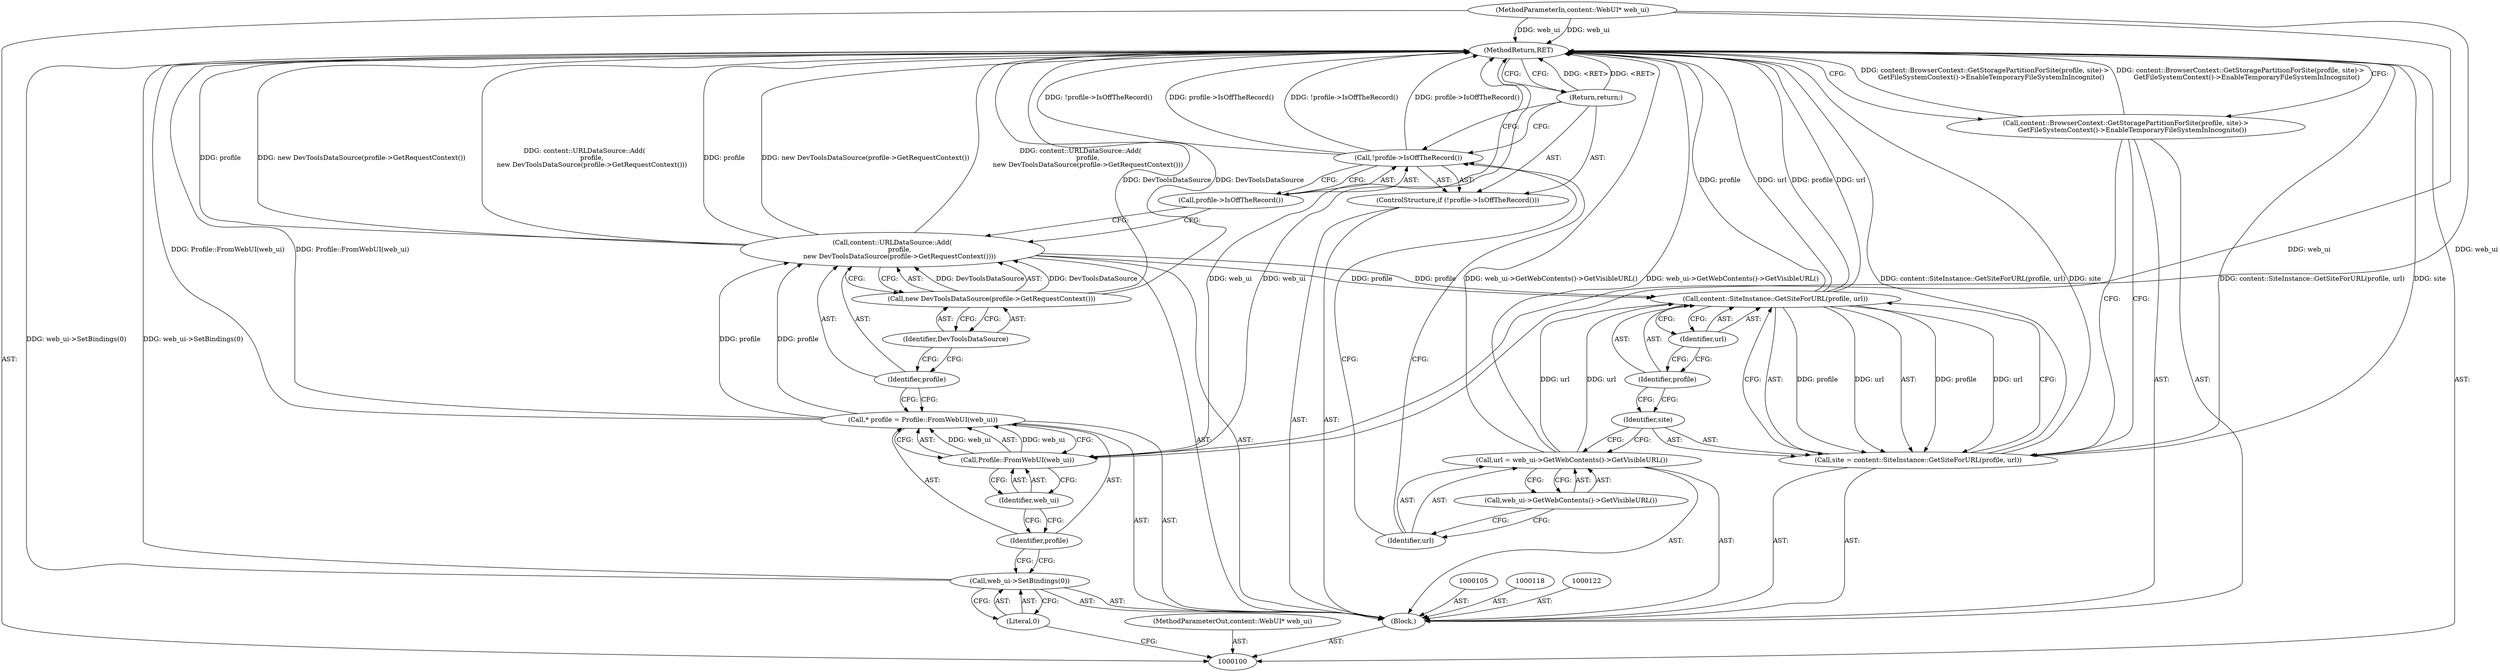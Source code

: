 digraph "0_Chrome_eea3300239f0b53e172a320eb8de59d0bea65f27_4" {
"1000129" [label="(MethodReturn,RET)"];
"1000101" [label="(MethodParameterIn,content::WebUI* web_ui)"];
"1000177" [label="(MethodParameterOut,content::WebUI* web_ui)"];
"1000117" [label="(Return,return;)"];
"1000121" [label="(Call,web_ui->GetWebContents()->GetVisibleURL())"];
"1000119" [label="(Call,url = web_ui->GetWebContents()->GetVisibleURL())"];
"1000120" [label="(Identifier,url)"];
"1000125" [label="(Call,content::SiteInstance::GetSiteForURL(profile, url))"];
"1000126" [label="(Identifier,profile)"];
"1000127" [label="(Identifier,url)"];
"1000123" [label="(Call,site = content::SiteInstance::GetSiteForURL(profile, url))"];
"1000124" [label="(Identifier,site)"];
"1000128" [label="(Call,content::BrowserContext::GetStoragePartitionForSite(profile, site)->\n      GetFileSystemContext()->EnableTemporaryFileSystemInIncognito())"];
"1000102" [label="(Block,)"];
"1000104" [label="(Literal,0)"];
"1000103" [label="(Call,web_ui->SetBindings(0))"];
"1000106" [label="(Call,* profile = Profile::FromWebUI(web_ui))"];
"1000107" [label="(Identifier,profile)"];
"1000108" [label="(Call,Profile::FromWebUI(web_ui))"];
"1000109" [label="(Identifier,web_ui)"];
"1000110" [label="(Call,content::URLDataSource::Add(\n       profile,\n       new DevToolsDataSource(profile->GetRequestContext())))"];
"1000111" [label="(Identifier,profile)"];
"1000113" [label="(Identifier,DevToolsDataSource)"];
"1000112" [label="(Call,new DevToolsDataSource(profile->GetRequestContext()))"];
"1000114" [label="(ControlStructure,if (!profile->IsOffTheRecord()))"];
"1000115" [label="(Call,!profile->IsOffTheRecord())"];
"1000116" [label="(Call,profile->IsOffTheRecord())"];
"1000129" -> "1000100"  [label="AST: "];
"1000129" -> "1000117"  [label="CFG: "];
"1000129" -> "1000128"  [label="CFG: "];
"1000125" -> "1000129"  [label="DDG: profile"];
"1000125" -> "1000129"  [label="DDG: url"];
"1000123" -> "1000129"  [label="DDG: content::SiteInstance::GetSiteForURL(profile, url)"];
"1000123" -> "1000129"  [label="DDG: site"];
"1000106" -> "1000129"  [label="DDG: Profile::FromWebUI(web_ui)"];
"1000103" -> "1000129"  [label="DDG: web_ui->SetBindings(0)"];
"1000110" -> "1000129"  [label="DDG: new DevToolsDataSource(profile->GetRequestContext())"];
"1000110" -> "1000129"  [label="DDG: content::URLDataSource::Add(\n       profile,\n       new DevToolsDataSource(profile->GetRequestContext()))"];
"1000110" -> "1000129"  [label="DDG: profile"];
"1000128" -> "1000129"  [label="DDG: content::BrowserContext::GetStoragePartitionForSite(profile, site)->\n      GetFileSystemContext()->EnableTemporaryFileSystemInIncognito()"];
"1000115" -> "1000129"  [label="DDG: !profile->IsOffTheRecord()"];
"1000115" -> "1000129"  [label="DDG: profile->IsOffTheRecord()"];
"1000119" -> "1000129"  [label="DDG: web_ui->GetWebContents()->GetVisibleURL()"];
"1000112" -> "1000129"  [label="DDG: DevToolsDataSource"];
"1000101" -> "1000129"  [label="DDG: web_ui"];
"1000108" -> "1000129"  [label="DDG: web_ui"];
"1000117" -> "1000129"  [label="DDG: <RET>"];
"1000101" -> "1000100"  [label="AST: "];
"1000101" -> "1000129"  [label="DDG: web_ui"];
"1000101" -> "1000108"  [label="DDG: web_ui"];
"1000177" -> "1000100"  [label="AST: "];
"1000117" -> "1000114"  [label="AST: "];
"1000117" -> "1000115"  [label="CFG: "];
"1000129" -> "1000117"  [label="CFG: "];
"1000117" -> "1000129"  [label="DDG: <RET>"];
"1000121" -> "1000119"  [label="AST: "];
"1000121" -> "1000120"  [label="CFG: "];
"1000119" -> "1000121"  [label="CFG: "];
"1000119" -> "1000102"  [label="AST: "];
"1000119" -> "1000121"  [label="CFG: "];
"1000120" -> "1000119"  [label="AST: "];
"1000121" -> "1000119"  [label="AST: "];
"1000124" -> "1000119"  [label="CFG: "];
"1000119" -> "1000129"  [label="DDG: web_ui->GetWebContents()->GetVisibleURL()"];
"1000119" -> "1000125"  [label="DDG: url"];
"1000120" -> "1000119"  [label="AST: "];
"1000120" -> "1000115"  [label="CFG: "];
"1000121" -> "1000120"  [label="CFG: "];
"1000125" -> "1000123"  [label="AST: "];
"1000125" -> "1000127"  [label="CFG: "];
"1000126" -> "1000125"  [label="AST: "];
"1000127" -> "1000125"  [label="AST: "];
"1000123" -> "1000125"  [label="CFG: "];
"1000125" -> "1000129"  [label="DDG: profile"];
"1000125" -> "1000129"  [label="DDG: url"];
"1000125" -> "1000123"  [label="DDG: profile"];
"1000125" -> "1000123"  [label="DDG: url"];
"1000110" -> "1000125"  [label="DDG: profile"];
"1000119" -> "1000125"  [label="DDG: url"];
"1000126" -> "1000125"  [label="AST: "];
"1000126" -> "1000124"  [label="CFG: "];
"1000127" -> "1000126"  [label="CFG: "];
"1000127" -> "1000125"  [label="AST: "];
"1000127" -> "1000126"  [label="CFG: "];
"1000125" -> "1000127"  [label="CFG: "];
"1000123" -> "1000102"  [label="AST: "];
"1000123" -> "1000125"  [label="CFG: "];
"1000124" -> "1000123"  [label="AST: "];
"1000125" -> "1000123"  [label="AST: "];
"1000128" -> "1000123"  [label="CFG: "];
"1000123" -> "1000129"  [label="DDG: content::SiteInstance::GetSiteForURL(profile, url)"];
"1000123" -> "1000129"  [label="DDG: site"];
"1000125" -> "1000123"  [label="DDG: profile"];
"1000125" -> "1000123"  [label="DDG: url"];
"1000124" -> "1000123"  [label="AST: "];
"1000124" -> "1000119"  [label="CFG: "];
"1000126" -> "1000124"  [label="CFG: "];
"1000128" -> "1000102"  [label="AST: "];
"1000128" -> "1000123"  [label="CFG: "];
"1000129" -> "1000128"  [label="CFG: "];
"1000128" -> "1000129"  [label="DDG: content::BrowserContext::GetStoragePartitionForSite(profile, site)->\n      GetFileSystemContext()->EnableTemporaryFileSystemInIncognito()"];
"1000102" -> "1000100"  [label="AST: "];
"1000103" -> "1000102"  [label="AST: "];
"1000105" -> "1000102"  [label="AST: "];
"1000106" -> "1000102"  [label="AST: "];
"1000110" -> "1000102"  [label="AST: "];
"1000114" -> "1000102"  [label="AST: "];
"1000118" -> "1000102"  [label="AST: "];
"1000119" -> "1000102"  [label="AST: "];
"1000122" -> "1000102"  [label="AST: "];
"1000123" -> "1000102"  [label="AST: "];
"1000128" -> "1000102"  [label="AST: "];
"1000104" -> "1000103"  [label="AST: "];
"1000104" -> "1000100"  [label="CFG: "];
"1000103" -> "1000104"  [label="CFG: "];
"1000103" -> "1000102"  [label="AST: "];
"1000103" -> "1000104"  [label="CFG: "];
"1000104" -> "1000103"  [label="AST: "];
"1000107" -> "1000103"  [label="CFG: "];
"1000103" -> "1000129"  [label="DDG: web_ui->SetBindings(0)"];
"1000106" -> "1000102"  [label="AST: "];
"1000106" -> "1000108"  [label="CFG: "];
"1000107" -> "1000106"  [label="AST: "];
"1000108" -> "1000106"  [label="AST: "];
"1000111" -> "1000106"  [label="CFG: "];
"1000106" -> "1000129"  [label="DDG: Profile::FromWebUI(web_ui)"];
"1000108" -> "1000106"  [label="DDG: web_ui"];
"1000106" -> "1000110"  [label="DDG: profile"];
"1000107" -> "1000106"  [label="AST: "];
"1000107" -> "1000103"  [label="CFG: "];
"1000109" -> "1000107"  [label="CFG: "];
"1000108" -> "1000106"  [label="AST: "];
"1000108" -> "1000109"  [label="CFG: "];
"1000109" -> "1000108"  [label="AST: "];
"1000106" -> "1000108"  [label="CFG: "];
"1000108" -> "1000129"  [label="DDG: web_ui"];
"1000108" -> "1000106"  [label="DDG: web_ui"];
"1000101" -> "1000108"  [label="DDG: web_ui"];
"1000109" -> "1000108"  [label="AST: "];
"1000109" -> "1000107"  [label="CFG: "];
"1000108" -> "1000109"  [label="CFG: "];
"1000110" -> "1000102"  [label="AST: "];
"1000110" -> "1000112"  [label="CFG: "];
"1000111" -> "1000110"  [label="AST: "];
"1000112" -> "1000110"  [label="AST: "];
"1000116" -> "1000110"  [label="CFG: "];
"1000110" -> "1000129"  [label="DDG: new DevToolsDataSource(profile->GetRequestContext())"];
"1000110" -> "1000129"  [label="DDG: content::URLDataSource::Add(\n       profile,\n       new DevToolsDataSource(profile->GetRequestContext()))"];
"1000110" -> "1000129"  [label="DDG: profile"];
"1000106" -> "1000110"  [label="DDG: profile"];
"1000112" -> "1000110"  [label="DDG: DevToolsDataSource"];
"1000110" -> "1000125"  [label="DDG: profile"];
"1000111" -> "1000110"  [label="AST: "];
"1000111" -> "1000106"  [label="CFG: "];
"1000113" -> "1000111"  [label="CFG: "];
"1000113" -> "1000112"  [label="AST: "];
"1000113" -> "1000111"  [label="CFG: "];
"1000112" -> "1000113"  [label="CFG: "];
"1000112" -> "1000110"  [label="AST: "];
"1000112" -> "1000113"  [label="CFG: "];
"1000113" -> "1000112"  [label="AST: "];
"1000110" -> "1000112"  [label="CFG: "];
"1000112" -> "1000129"  [label="DDG: DevToolsDataSource"];
"1000112" -> "1000110"  [label="DDG: DevToolsDataSource"];
"1000114" -> "1000102"  [label="AST: "];
"1000115" -> "1000114"  [label="AST: "];
"1000117" -> "1000114"  [label="AST: "];
"1000115" -> "1000114"  [label="AST: "];
"1000115" -> "1000116"  [label="CFG: "];
"1000116" -> "1000115"  [label="AST: "];
"1000117" -> "1000115"  [label="CFG: "];
"1000120" -> "1000115"  [label="CFG: "];
"1000115" -> "1000129"  [label="DDG: !profile->IsOffTheRecord()"];
"1000115" -> "1000129"  [label="DDG: profile->IsOffTheRecord()"];
"1000116" -> "1000115"  [label="AST: "];
"1000116" -> "1000110"  [label="CFG: "];
"1000115" -> "1000116"  [label="CFG: "];
}
